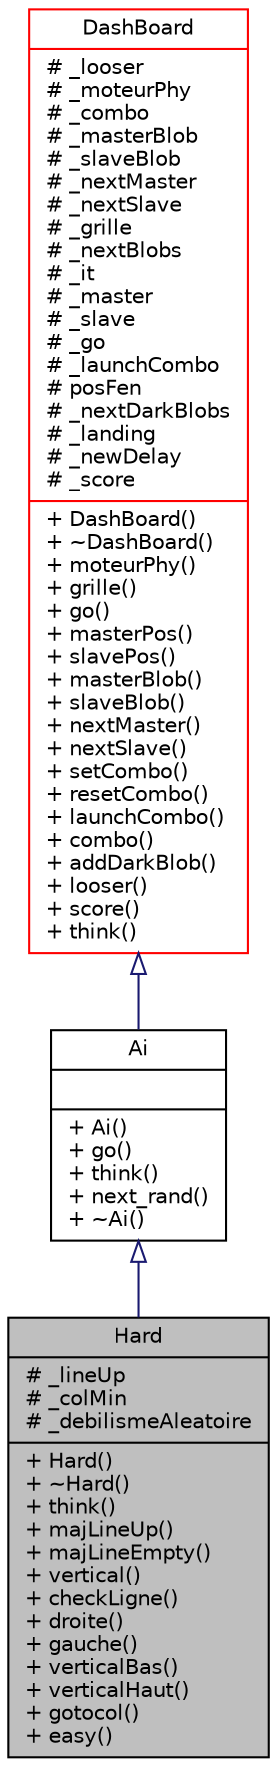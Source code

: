 digraph G
{
  bgcolor="transparent";
  edge [fontname="Helvetica",fontsize="10",labelfontname="Helvetica",labelfontsize="10"];
  node [fontname="Helvetica",fontsize="10",shape=record];
  Node1 [label="{Hard\n|# _lineUp\l# _colMin\l# _debilismeAleatoire\l|+ Hard()\l+ ~Hard()\l+ think()\l+ majLineUp()\l+ majLineEmpty()\l+ vertical()\l+ checkLigne()\l+ droite()\l+ gauche()\l+ verticalBas()\l+ verticalHaut()\l+ gotocol()\l+ easy()\l}",height=0.2,width=0.4,color="black", fillcolor="grey75", style="filled" fontcolor="black"];
  Node2 -> Node1 [dir=back,color="midnightblue",fontsize="10",style="solid",arrowtail="empty"];
  Node2 [label="{Ai\n||+ Ai()\l+ go()\l+ think()\l+ next_rand()\l+ ~Ai()\l}",height=0.2,width=0.4,color="black",URL="$a00001.html"];
  Node3 -> Node2 [dir=back,color="midnightblue",fontsize="10",style="solid",arrowtail="empty"];
  Node3 [label="{DashBoard\n|# _looser\l# _moteurPhy\l# _combo\l# _masterBlob\l# _slaveBlob\l# _nextMaster\l# _nextSlave\l# _grille\l# _nextBlobs\l# _it\l# _master\l# _slave\l# _go\l# _launchCombo\l# posFen\l# _nextDarkBlobs\l# _landing\l# _newDelay\l# _score\l|+ DashBoard()\l+ ~DashBoard()\l+ moteurPhy()\l+ grille()\l+ go()\l+ masterPos()\l+ slavePos()\l+ masterBlob()\l+ slaveBlob()\l+ nextMaster()\l+ nextSlave()\l+ setCombo()\l+ resetCombo()\l+ launchCombo()\l+ combo()\l+ addDarkBlob()\l+ looser()\l+ score()\l+ think()\l}",height=0.2,width=0.4,color="red",URL="$a00006.html"];
}
